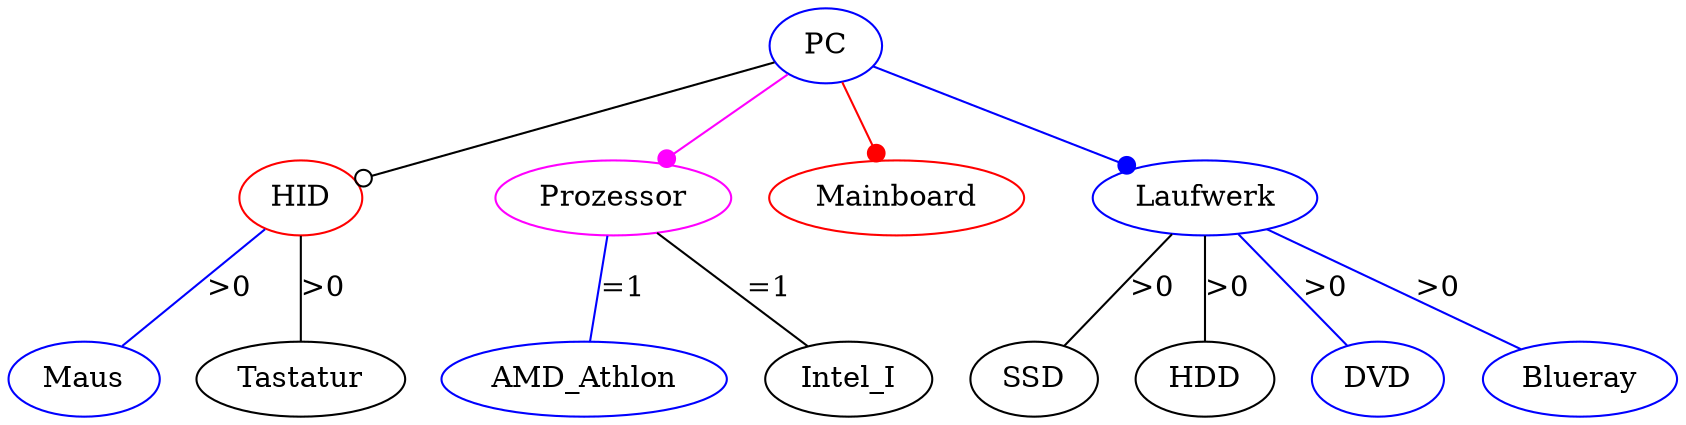 digraph G {
PC [color = "#0000FF"];
PC -> HID [ arrowhead = "odot"   ];
HID [color = "#FF0000"];
HID -> Maus [ arrowhead = "none" label = ">0" color = "#0000FF" ];
Maus [color = "#0000FF"];
HID -> Tastatur [ arrowhead = "none" label = ">0"  ];
PC -> Prozessor [ arrowhead = "dot"  color = "#FF00FF" ];
Prozessor [color = "#FF00FF"];
Prozessor -> AMD_Athlon [ arrowhead = "none" label = "=1" color = "#0000FF" ];
AMD_Athlon [color = "#0000FF"];
Prozessor -> Intel_I [ arrowhead = "none" label = "=1"  ];
PC -> Mainboard [ arrowhead = "dot"  color = "#FF0000" ];
Mainboard [color = "#FF0000"];
PC -> Laufwerk [ arrowhead = "dot"  color = "#0000FF" ];
Laufwerk [color = "#0000FF"];
Laufwerk -> SSD [ arrowhead = "none" label = ">0"  ];
Laufwerk -> HDD [ arrowhead = "none" label = ">0"  ];
Laufwerk -> DVD [ arrowhead = "none" label = ">0" color = "#0000FF" ];
DVD [color = "#0000FF"];
Laufwerk -> Blueray [ arrowhead = "none" label = ">0" color = "#0000FF" ];
Blueray [color = "#0000FF"];
}
